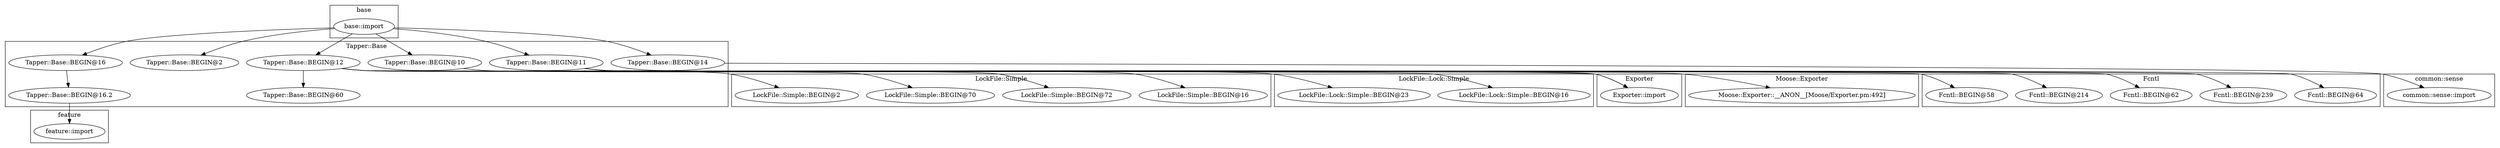 digraph {
graph [overlap=false]
subgraph cluster_feature {
	label="feature";
	"feature::import";
}
subgraph cluster_Fcntl {
	label="Fcntl";
	"Fcntl::BEGIN@62";
	"Fcntl::BEGIN@214";
	"Fcntl::BEGIN@58";
	"Fcntl::BEGIN@64";
	"Fcntl::BEGIN@239";
}
subgraph cluster_base {
	label="base";
	"base::import";
}
subgraph cluster_LockFile_Simple {
	label="LockFile::Simple";
	"LockFile::Simple::BEGIN@16";
	"LockFile::Simple::BEGIN@72";
	"LockFile::Simple::BEGIN@70";
	"LockFile::Simple::BEGIN@2";
}
subgraph cluster_common_sense {
	label="common::sense";
	"common::sense::import";
}
subgraph cluster_LockFile_Lock_Simple {
	label="LockFile::Lock::Simple";
	"LockFile::Lock::Simple::BEGIN@16";
	"LockFile::Lock::Simple::BEGIN@23";
}
subgraph cluster_Exporter {
	label="Exporter";
	"Exporter::import";
}
subgraph cluster_Moose_Exporter {
	label="Moose::Exporter";
	"Moose::Exporter::__ANON__[Moose/Exporter.pm:492]";
}
subgraph cluster_Tapper_Base {
	label="Tapper::Base";
	"Tapper::Base::BEGIN@12";
	"Tapper::Base::BEGIN@16.2";
	"Tapper::Base::BEGIN@60";
	"Tapper::Base::BEGIN@10";
	"Tapper::Base::BEGIN@11";
	"Tapper::Base::BEGIN@14";
	"Tapper::Base::BEGIN@2";
	"Tapper::Base::BEGIN@16";
}
"Tapper::Base::BEGIN@11" -> "Fcntl::BEGIN@214";
"Tapper::Base::BEGIN@11" -> "Exporter::import";
"Tapper::Base::BEGIN@12" -> "Exporter::import";
"Tapper::Base::BEGIN@14" -> "common::sense::import";
"Tapper::Base::BEGIN@10" -> "Moose::Exporter::__ANON__[Moose/Exporter.pm:492]";
"Tapper::Base::BEGIN@12" -> "Tapper::Base::BEGIN@60";
"Tapper::Base::BEGIN@11" -> "Fcntl::BEGIN@64";
"base::import" -> "Tapper::Base::BEGIN@14";
"Tapper::Base::BEGIN@12" -> "LockFile::Simple::BEGIN@16";
"base::import" -> "Tapper::Base::BEGIN@10";
"Tapper::Base::BEGIN@12" -> "LockFile::Lock::Simple::BEGIN@16";
"base::import" -> "Tapper::Base::BEGIN@11";
"base::import" -> "Tapper::Base::BEGIN@2";
"Tapper::Base::BEGIN@12" -> "LockFile::Lock::Simple::BEGIN@23";
"base::import" -> "Tapper::Base::BEGIN@16";
"base::import" -> "Tapper::Base::BEGIN@12";
"Tapper::Base::BEGIN@11" -> "Fcntl::BEGIN@58";
"Tapper::Base::BEGIN@12" -> "LockFile::Simple::BEGIN@2";
"Tapper::Base::BEGIN@16" -> "Tapper::Base::BEGIN@16.2";
"Tapper::Base::BEGIN@11" -> "Fcntl::BEGIN@239";
"Tapper::Base::BEGIN@12" -> "LockFile::Simple::BEGIN@70";
"Tapper::Base::BEGIN@12" -> "LockFile::Simple::BEGIN@72";
"Tapper::Base::BEGIN@16.2" -> "feature::import";
"Tapper::Base::BEGIN@11" -> "Fcntl::BEGIN@62";
}
